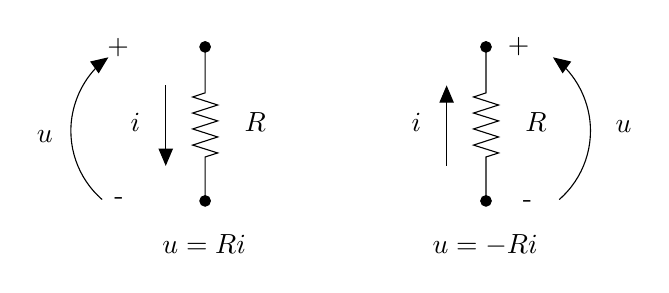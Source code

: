 \begin{tikzpicture}[y=-1cm]
\sf
\draw[black] (4.756,0.356) -- (4.756,0.884) -- (4.598,0.936) -- (4.916,1.038) -- (4.598,1.14) -- (4.916,1.24) -- (4.598,1.342) -- (4.916,1.444) -- (4.598,1.547) -- (4.916,1.647) -- (4.756,1.698) -- (4.756,2.222);
\draw[black] (1.189,0.356) -- (1.189,0.884) -- (1.031,0.936) -- (1.349,1.038) -- (1.031,1.14) -- (1.349,1.24) -- (1.031,1.342) -- (1.349,1.444) -- (1.031,1.547) -- (1.349,1.647) -- (1.189,1.698) -- (1.189,2.222);
\path (0.489,1.371) node[text=black,anchor=base east] {$i$};
\path (1.567,1.371) node[text=black,anchor=base west] {$R$};
\path (4.056,1.371) node[text=black,anchor=base east] {$i$};
\path (5.133,1.371) node[text=black,anchor=base west] {$R$};
\filldraw[black] (4.756,0.3) circle (0.067cm);
\filldraw[black] (4.756,2.256) circle (0.067cm);
\draw[arrows=triangle 45-,black] (4.256,0.789) -- (4.256,1.811);
\path (4.744,2.922) node[text=black,anchor=base] {$u=-Ri$};
\path (5.433,0.378) node[text=black,anchor=base east] {+};
\path (5.467,2.344) node[text=black,anchor=base east] {-};
\filldraw[black] (1.189,0.3) circle (0.067cm);
\filldraw[black] (1.189,2.256) circle (0.067cm);
\draw[arrows=-triangle 45,black] (0.689,0.789) -- (0.689,1.811);
\path (1.178,2.922) node[text=black,anchor=base] {$u=Ri$};
\path (0.344,0.4) node[text=black,anchor=base east] {+};
\path (0.278,2.3) node[text=black,anchor=base east] {-};
\draw[arrows=-triangle 45,black] (0.639,1.367) +(131:1.155) arc (131:234:1.155);
\draw[arrows=-triangle 45,black] (4.928,1.367) +(49:1.155) arc (49:-54:1.155);
\path (6.278,1.391) node[text=black,anchor=base west] {$u$};
\path (-0.622,1.513) node[text=black,anchor=base east] {$u$};
\end{tikzpicture}%

%% Configure (x)emacs for this file ...
%% Local Variables:
%% mode: latex
%% End: